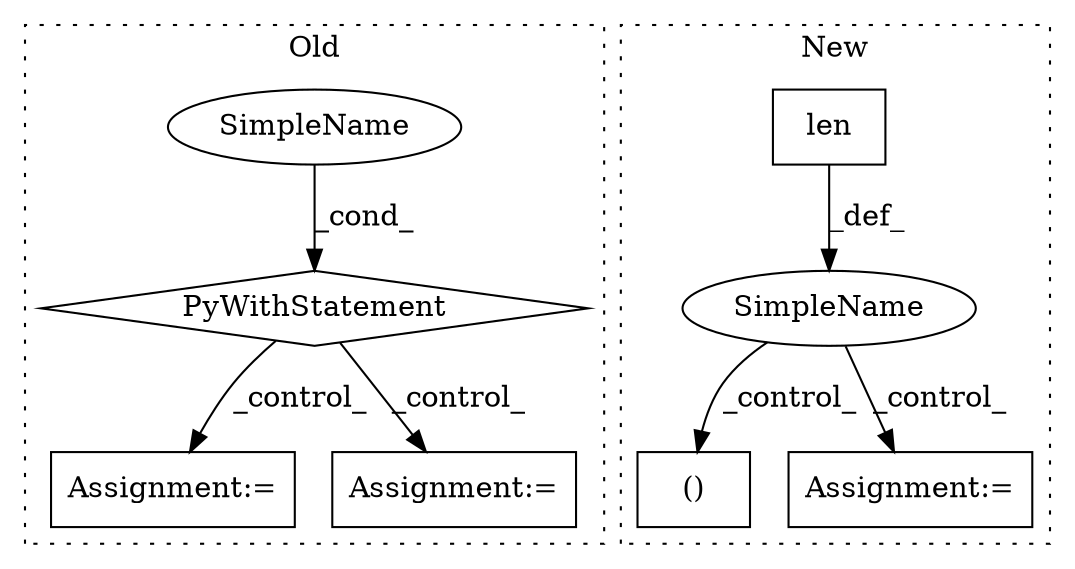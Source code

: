 digraph G {
subgraph cluster0 {
1 [label="PyWithStatement" a="104" s="7480,7507" l="10,2" shape="diamond"];
3 [label="Assignment:=" a="7" s="7901" l="1" shape="box"];
4 [label="SimpleName" a="42" s="" l="" shape="ellipse"];
5 [label="Assignment:=" a="7" s="7793" l="2" shape="box"];
label = "Old";
style="dotted";
}
subgraph cluster1 {
2 [label="len" a="32" s="8951,8959" l="4,1" shape="box"];
6 [label="()" a="106" s="8986" l="21" shape="box"];
7 [label="SimpleName" a="42" s="8941" l="1" shape="ellipse"];
8 [label="Assignment:=" a="7" s="9007" l="2" shape="box"];
label = "New";
style="dotted";
}
1 -> 5 [label="_control_"];
1 -> 3 [label="_control_"];
2 -> 7 [label="_def_"];
4 -> 1 [label="_cond_"];
7 -> 8 [label="_control_"];
7 -> 6 [label="_control_"];
}